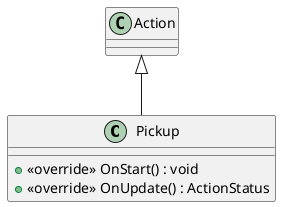 @startuml
class Pickup {
    + <<override>> OnStart() : void
    + <<override>> OnUpdate() : ActionStatus
}
Action <|-- Pickup
@enduml
